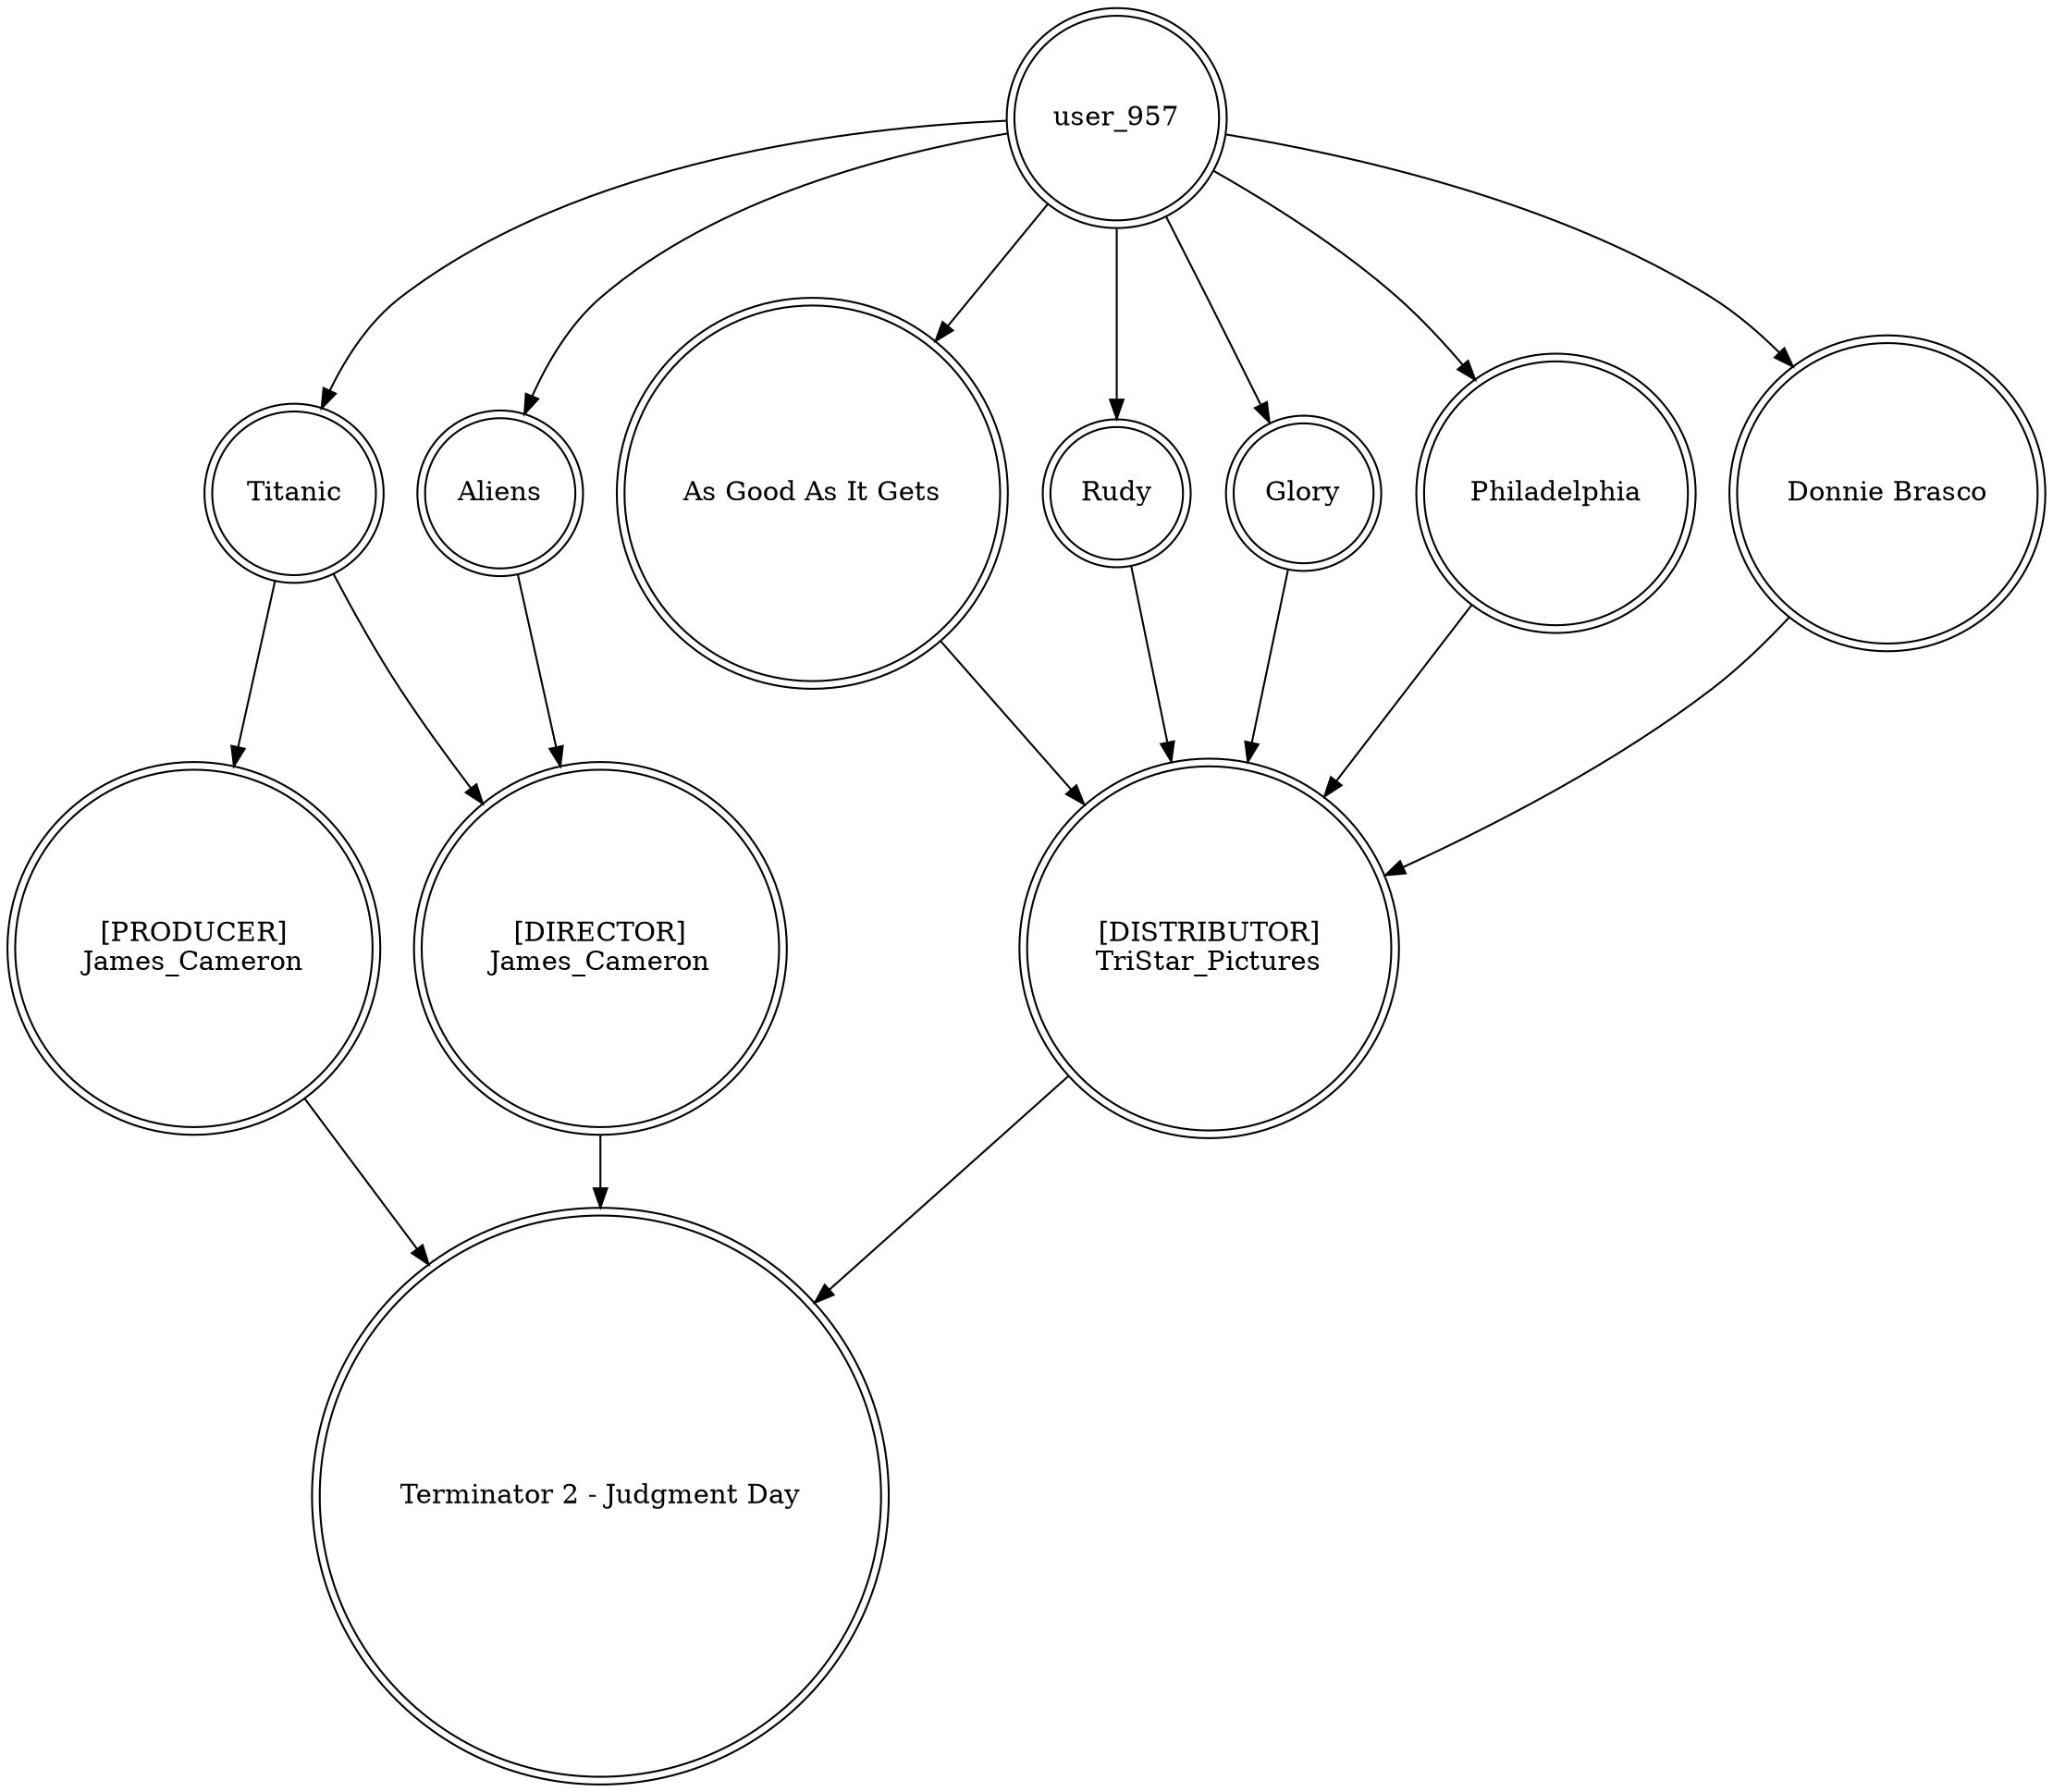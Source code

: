 digraph finite_state_machine {
	node [shape=doublecircle]
	user_957 -> Titanic
	user_957 -> "As Good As It Gets"
	user_957 -> Rudy
	Glory -> "[DISTRIBUTOR]
TriStar_Pictures"
	"[DISTRIBUTOR]
TriStar_Pictures" -> "Terminator 2 - Judgment Day"
	Titanic -> "[PRODUCER]
James_Cameron"
	user_957 -> Glory
	"As Good As It Gets" -> "[DISTRIBUTOR]
TriStar_Pictures"
	Rudy -> "[DISTRIBUTOR]
TriStar_Pictures"
	user_957 -> Philadelphia
	Aliens -> "[DIRECTOR]
James_Cameron"
	Philadelphia -> "[DISTRIBUTOR]
TriStar_Pictures"
	user_957 -> "Donnie Brasco"
	"[PRODUCER]
James_Cameron" -> "Terminator 2 - Judgment Day"
	"[DIRECTOR]
James_Cameron" -> "Terminator 2 - Judgment Day"
	user_957 -> Aliens
	Titanic -> "[DIRECTOR]
James_Cameron"
	"Donnie Brasco" -> "[DISTRIBUTOR]
TriStar_Pictures"
}
